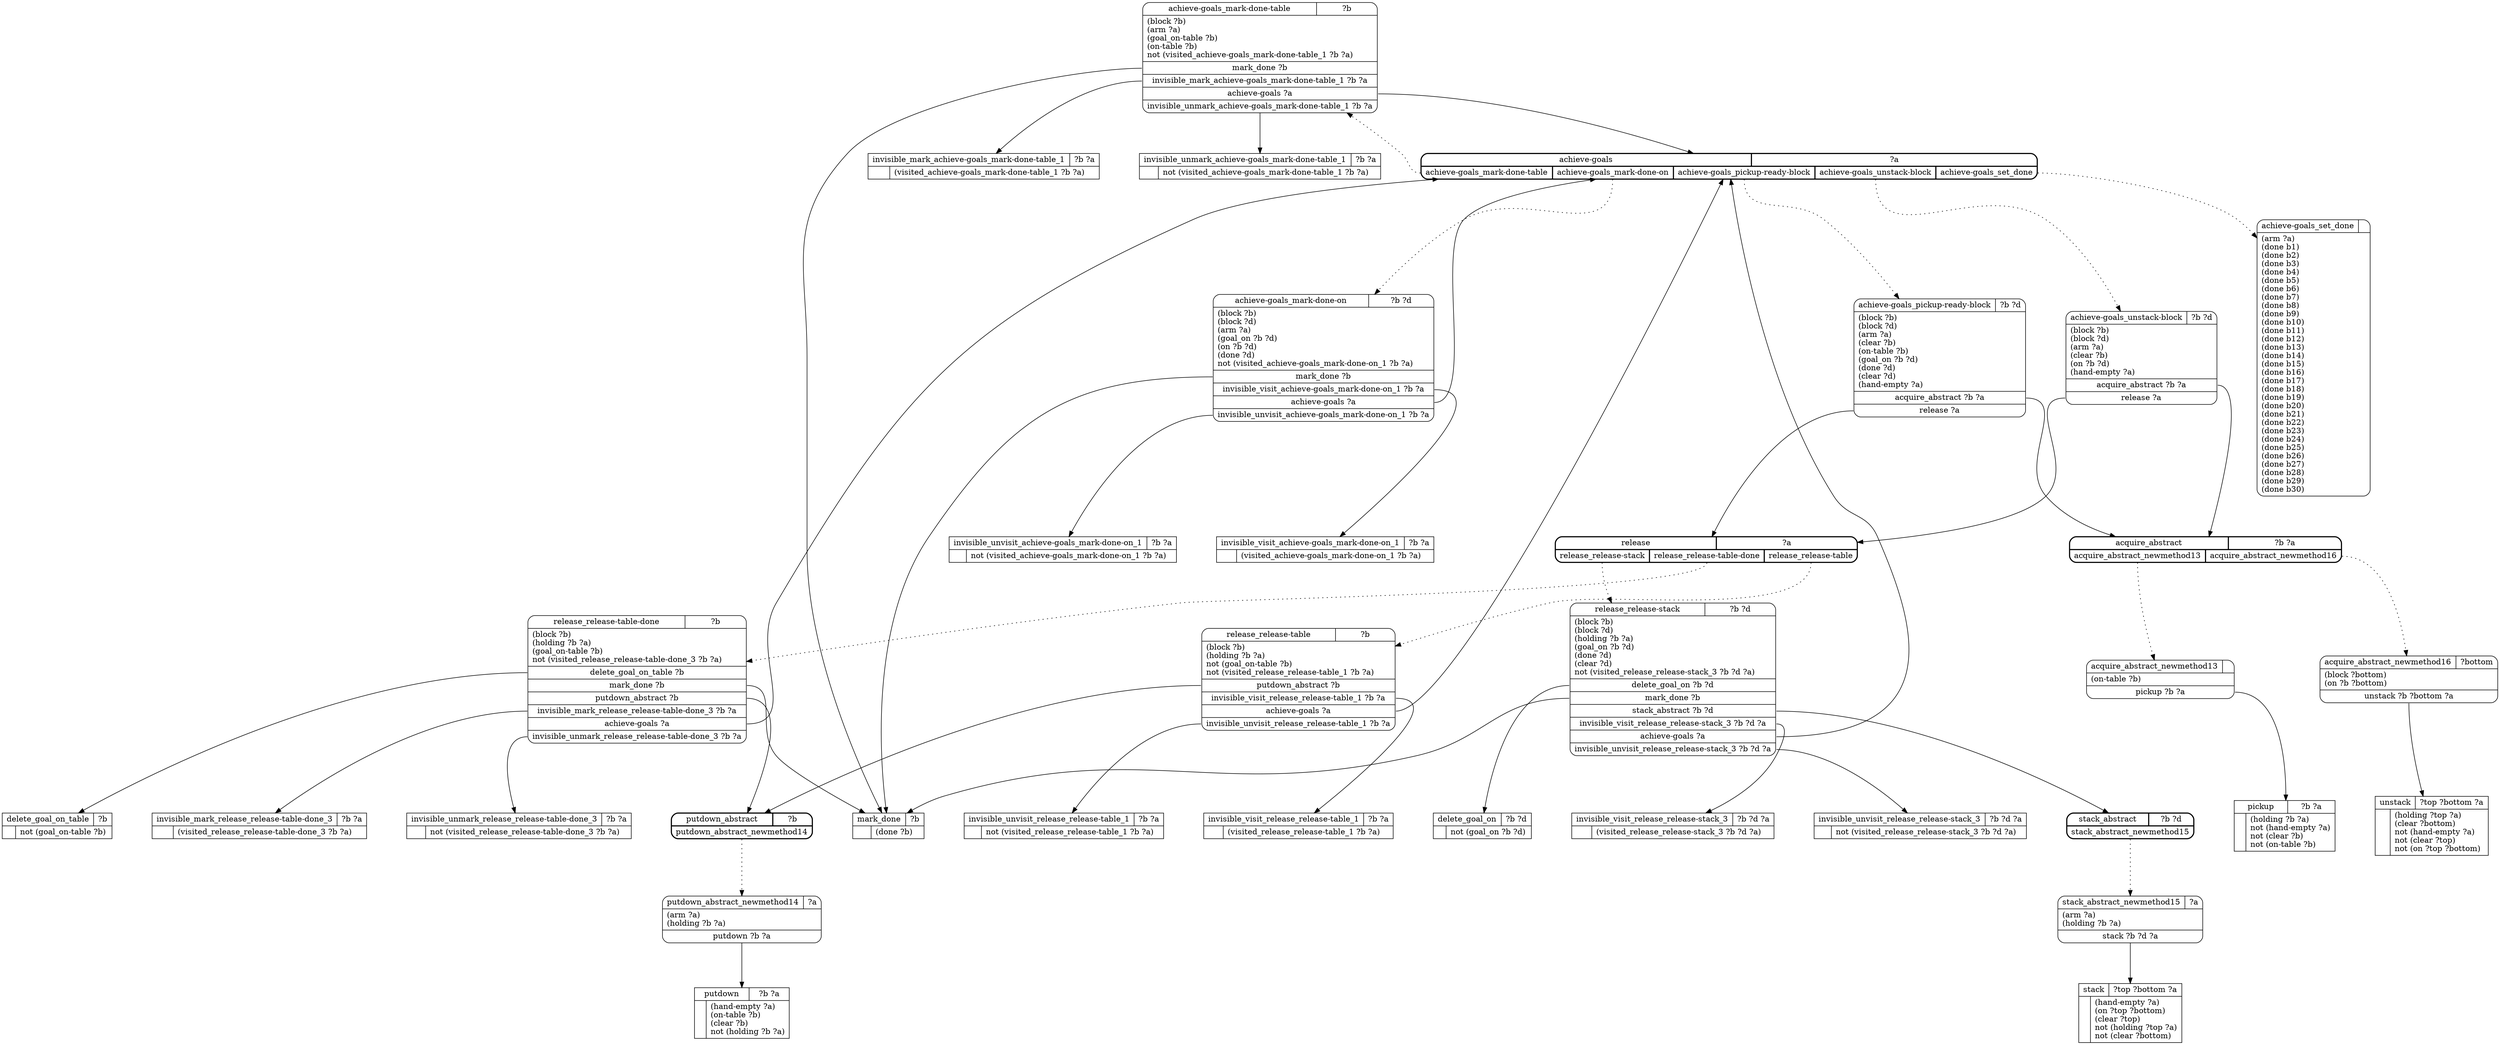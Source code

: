// Generated by Hype
digraph "blocks" {
  nodesep=1
  ranksep=1
  // Operators
  node [shape=record]
  "mark_done" [
    label="{{mark_done|?b}|{|(done ?b)\l}}"
  ]
  "delete_goal_on" [
    label="{{delete_goal_on|?b ?d}|{|not (goal_on ?b ?d)\l}}"
  ]
  "delete_goal_on_table" [
    label="{{delete_goal_on_table|?b}|{|not (goal_on-table ?b)\l}}"
  ]
  "pickup" [
    label="{{pickup|?b ?a}|{|(holding ?b ?a)\lnot (hand-empty ?a)\lnot (clear ?b)\lnot (on-table ?b)\l}}"
  ]
  "putdown" [
    label="{{putdown|?b ?a}|{|(hand-empty ?a)\l(on-table ?b)\l(clear ?b)\lnot (holding ?b ?a)\l}}"
  ]
  "stack" [
    label="{{stack|?top ?bottom ?a}|{|(hand-empty ?a)\l(on ?top ?bottom)\l(clear ?top)\lnot (holding ?top ?a)\lnot (clear ?bottom)\l}}"
  ]
  "unstack" [
    label="{{unstack|?top ?bottom ?a}|{|(holding ?top ?a)\l(clear ?bottom)\lnot (hand-empty ?a)\lnot (clear ?top)\lnot (on ?top ?bottom)\l}}"
  ]
  "invisible_mark_achieve-goals_mark-done-table_1" [
    label="{{invisible_mark_achieve-goals_mark-done-table_1|?b ?a}|{|(visited_achieve-goals_mark-done-table_1 ?b ?a)\l}}"
  ]
  "invisible_unmark_achieve-goals_mark-done-table_1" [
    label="{{invisible_unmark_achieve-goals_mark-done-table_1|?b ?a}|{|not (visited_achieve-goals_mark-done-table_1 ?b ?a)\l}}"
  ]
  "invisible_visit_achieve-goals_mark-done-on_1" [
    label="{{invisible_visit_achieve-goals_mark-done-on_1|?b ?a}|{|(visited_achieve-goals_mark-done-on_1 ?b ?a)\l}}"
  ]
  "invisible_unvisit_achieve-goals_mark-done-on_1" [
    label="{{invisible_unvisit_achieve-goals_mark-done-on_1|?b ?a}|{|not (visited_achieve-goals_mark-done-on_1 ?b ?a)\l}}"
  ]
  "invisible_visit_release_release-stack_3" [
    label="{{invisible_visit_release_release-stack_3|?b ?d ?a}|{|(visited_release_release-stack_3 ?b ?d ?a)\l}}"
  ]
  "invisible_unvisit_release_release-stack_3" [
    label="{{invisible_unvisit_release_release-stack_3|?b ?d ?a}|{|not (visited_release_release-stack_3 ?b ?d ?a)\l}}"
  ]
  "invisible_mark_release_release-table-done_3" [
    label="{{invisible_mark_release_release-table-done_3|?b ?a}|{|(visited_release_release-table-done_3 ?b ?a)\l}}"
  ]
  "invisible_unmark_release_release-table-done_3" [
    label="{{invisible_unmark_release_release-table-done_3|?b ?a}|{|not (visited_release_release-table-done_3 ?b ?a)\l}}"
  ]
  "invisible_visit_release_release-table_1" [
    label="{{invisible_visit_release_release-table_1|?b ?a}|{|(visited_release_release-table_1 ?b ?a)\l}}"
  ]
  "invisible_unvisit_release_release-table_1" [
    label="{{invisible_unvisit_release_release-table_1|?b ?a}|{|not (visited_release_release-table_1 ?b ?a)\l}}"
  ]
  // Methods
  node [shape=Mrecord]
  "achieve-goals" [
    style=bold
    label="{{achieve-goals|?a}|{<n0>achieve-goals_mark-done-table|<n1>achieve-goals_mark-done-on|<n2>achieve-goals_pickup-ready-block|<n3>achieve-goals_unstack-block|<n4>achieve-goals_set_done}}"
  ]
  "label_achieve-goals_mark-done-table" [
    label="{{achieve-goals_mark-done-table|?b}|(block ?b)\l(arm ?a)\l(goal_on-table ?b)\l(on-table ?b)\lnot (visited_achieve-goals_mark-done-table_1 ?b ?a)\l|<n0>mark_done ?b|<n1>invisible_mark_achieve-goals_mark-done-table_1 ?b ?a|<n2>achieve-goals ?a|<n3>invisible_unmark_achieve-goals_mark-done-table_1 ?b ?a}"
  ]
  "achieve-goals":n0 -> "label_achieve-goals_mark-done-table" [style=dotted]
  "label_achieve-goals_mark-done-table":n0 -> "mark_done"
  "label_achieve-goals_mark-done-table":n1 -> "invisible_mark_achieve-goals_mark-done-table_1"
  "label_achieve-goals_mark-done-table":n2 -> "achieve-goals"
  "label_achieve-goals_mark-done-table":n3 -> "invisible_unmark_achieve-goals_mark-done-table_1"
  "label_achieve-goals_mark-done-on" [
    label="{{achieve-goals_mark-done-on|?b ?d}|(block ?b)\l(block ?d)\l(arm ?a)\l(goal_on ?b ?d)\l(on ?b ?d)\l(done ?d)\lnot (visited_achieve-goals_mark-done-on_1 ?b ?a)\l|<n0>mark_done ?b|<n1>invisible_visit_achieve-goals_mark-done-on_1 ?b ?a|<n2>achieve-goals ?a|<n3>invisible_unvisit_achieve-goals_mark-done-on_1 ?b ?a}"
  ]
  "achieve-goals":n1 -> "label_achieve-goals_mark-done-on" [style=dotted]
  "label_achieve-goals_mark-done-on":n0 -> "mark_done"
  "label_achieve-goals_mark-done-on":n1 -> "invisible_visit_achieve-goals_mark-done-on_1"
  "label_achieve-goals_mark-done-on":n2 -> "achieve-goals"
  "label_achieve-goals_mark-done-on":n3 -> "invisible_unvisit_achieve-goals_mark-done-on_1"
  "label_achieve-goals_pickup-ready-block" [
    label="{{achieve-goals_pickup-ready-block|?b ?d}|(block ?b)\l(block ?d)\l(arm ?a)\l(clear ?b)\l(on-table ?b)\l(goal_on ?b ?d)\l(done ?d)\l(clear ?d)\l(hand-empty ?a)\l|<n0>acquire_abstract ?b ?a|<n1>release ?a}"
  ]
  "achieve-goals":n2 -> "label_achieve-goals_pickup-ready-block" [style=dotted]
  "label_achieve-goals_pickup-ready-block":n0 -> "acquire_abstract"
  "label_achieve-goals_pickup-ready-block":n1 -> "release"
  "label_achieve-goals_unstack-block" [
    label="{{achieve-goals_unstack-block|?b ?d}|(block ?b)\l(block ?d)\l(arm ?a)\l(clear ?b)\l(on ?b ?d)\l(hand-empty ?a)\l|<n0>acquire_abstract ?b ?a|<n1>release ?a}"
  ]
  "achieve-goals":n3 -> "label_achieve-goals_unstack-block" [style=dotted]
  "label_achieve-goals_unstack-block":n0 -> "acquire_abstract"
  "label_achieve-goals_unstack-block":n1 -> "release"
  "label_achieve-goals_set_done" [
    label="{{achieve-goals_set_done|}|(arm ?a)\l(done b1)\l(done b2)\l(done b3)\l(done b4)\l(done b5)\l(done b6)\l(done b7)\l(done b8)\l(done b9)\l(done b10)\l(done b11)\l(done b12)\l(done b13)\l(done b14)\l(done b15)\l(done b16)\l(done b17)\l(done b18)\l(done b19)\l(done b20)\l(done b21)\l(done b22)\l(done b23)\l(done b24)\l(done b25)\l(done b26)\l(done b27)\l(done b28)\l(done b29)\l(done b30)\l}"
  ]
  "achieve-goals":n4 -> "label_achieve-goals_set_done" [style=dotted]
  "release" [
    style=bold
    label="{{release|?a}|{<n0>release_release-stack|<n1>release_release-table-done|<n2>release_release-table}}"
  ]
  "label_release_release-stack" [
    label="{{release_release-stack|?b ?d}|(block ?b)\l(block ?d)\l(holding ?b ?a)\l(goal_on ?b ?d)\l(done ?d)\l(clear ?d)\lnot (visited_release_release-stack_3 ?b ?d ?a)\l|<n0>delete_goal_on ?b ?d|<n1>mark_done ?b|<n2>stack_abstract ?b ?d|<n3>invisible_visit_release_release-stack_3 ?b ?d ?a|<n4>achieve-goals ?a|<n5>invisible_unvisit_release_release-stack_3 ?b ?d ?a}"
  ]
  "release":n0 -> "label_release_release-stack" [style=dotted]
  "label_release_release-stack":n0 -> "delete_goal_on"
  "label_release_release-stack":n1 -> "mark_done"
  "label_release_release-stack":n2 -> "stack_abstract"
  "label_release_release-stack":n3 -> "invisible_visit_release_release-stack_3"
  "label_release_release-stack":n4 -> "achieve-goals"
  "label_release_release-stack":n5 -> "invisible_unvisit_release_release-stack_3"
  "label_release_release-table-done" [
    label="{{release_release-table-done|?b}|(block ?b)\l(holding ?b ?a)\l(goal_on-table ?b)\lnot (visited_release_release-table-done_3 ?b ?a)\l|<n0>delete_goal_on_table ?b|<n1>mark_done ?b|<n2>putdown_abstract ?b|<n3>invisible_mark_release_release-table-done_3 ?b ?a|<n4>achieve-goals ?a|<n5>invisible_unmark_release_release-table-done_3 ?b ?a}"
  ]
  "release":n1 -> "label_release_release-table-done" [style=dotted]
  "label_release_release-table-done":n0 -> "delete_goal_on_table"
  "label_release_release-table-done":n1 -> "mark_done"
  "label_release_release-table-done":n2 -> "putdown_abstract"
  "label_release_release-table-done":n3 -> "invisible_mark_release_release-table-done_3"
  "label_release_release-table-done":n4 -> "achieve-goals"
  "label_release_release-table-done":n5 -> "invisible_unmark_release_release-table-done_3"
  "label_release_release-table" [
    label="{{release_release-table|?b}|(block ?b)\l(holding ?b ?a)\lnot (goal_on-table ?b)\lnot (visited_release_release-table_1 ?b ?a)\l|<n0>putdown_abstract ?b|<n1>invisible_visit_release_release-table_1 ?b ?a|<n2>achieve-goals ?a|<n3>invisible_unvisit_release_release-table_1 ?b ?a}"
  ]
  "release":n2 -> "label_release_release-table" [style=dotted]
  "label_release_release-table":n0 -> "putdown_abstract"
  "label_release_release-table":n1 -> "invisible_visit_release_release-table_1"
  "label_release_release-table":n2 -> "achieve-goals"
  "label_release_release-table":n3 -> "invisible_unvisit_release_release-table_1"
  "putdown_abstract" [
    style=bold
    label="{{putdown_abstract|?b}|{<n0>putdown_abstract_newmethod14}}"
  ]
  "label_putdown_abstract_newmethod14" [
    label="{{putdown_abstract_newmethod14|?a}|(arm ?a)\l(holding ?b ?a)\l|<n0>putdown ?b ?a}"
  ]
  "putdown_abstract":n0 -> "label_putdown_abstract_newmethod14" [style=dotted]
  "label_putdown_abstract_newmethod14":n0 -> "putdown"
  "stack_abstract" [
    style=bold
    label="{{stack_abstract|?b ?d}|{<n0>stack_abstract_newmethod15}}"
  ]
  "label_stack_abstract_newmethod15" [
    label="{{stack_abstract_newmethod15|?a}|(arm ?a)\l(holding ?b ?a)\l|<n0>stack ?b ?d ?a}"
  ]
  "stack_abstract":n0 -> "label_stack_abstract_newmethod15" [style=dotted]
  "label_stack_abstract_newmethod15":n0 -> "stack"
  "acquire_abstract" [
    style=bold
    label="{{acquire_abstract|?b ?a}|{<n0>acquire_abstract_newmethod13|<n1>acquire_abstract_newmethod16}}"
  ]
  "label_acquire_abstract_newmethod13" [
    label="{{acquire_abstract_newmethod13|}|(on-table ?b)\l|<n0>pickup ?b ?a}"
  ]
  "acquire_abstract":n0 -> "label_acquire_abstract_newmethod13" [style=dotted]
  "label_acquire_abstract_newmethod13":n0 -> "pickup"
  "label_acquire_abstract_newmethod16" [
    label="{{acquire_abstract_newmethod16|?bottom}|(block ?bottom)\l(on ?b ?bottom)\l|<n0>unstack ?b ?bottom ?a}"
  ]
  "acquire_abstract":n1 -> "label_acquire_abstract_newmethod16" [style=dotted]
  "label_acquire_abstract_newmethod16":n0 -> "unstack"
}